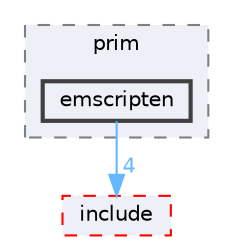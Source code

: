 digraph "runtime/EASTL/packages/mimalloc/src/prim/emscripten"
{
 // LATEX_PDF_SIZE
  bgcolor="transparent";
  edge [fontname=Helvetica,fontsize=10,labelfontname=Helvetica,labelfontsize=10];
  node [fontname=Helvetica,fontsize=10,shape=box,height=0.2,width=0.4];
  compound=true
  subgraph clusterdir_d64908bae465b754afd79e51ffb7c7ab {
    graph [ bgcolor="#edf0f7", pencolor="grey50", label="prim", fontname=Helvetica,fontsize=10 style="filled,dashed", URL="dir_d64908bae465b754afd79e51ffb7c7ab.html",tooltip=""]
  dir_6c02bd7e2a4e0229b06e946f522b531c [label="emscripten", fillcolor="#edf0f7", color="grey25", style="filled,bold", URL="dir_6c02bd7e2a4e0229b06e946f522b531c.html",tooltip=""];
  }
  dir_a8c403b256360842043cc117c4dd8b14 [label="include", fillcolor="#edf0f7", color="red", style="filled,dashed", URL="dir_a8c403b256360842043cc117c4dd8b14.html",tooltip=""];
  dir_6c02bd7e2a4e0229b06e946f522b531c->dir_a8c403b256360842043cc117c4dd8b14 [headlabel="4", labeldistance=1.5 headhref="dir_000037_000085.html" href="dir_000037_000085.html" color="steelblue1" fontcolor="steelblue1"];
}

